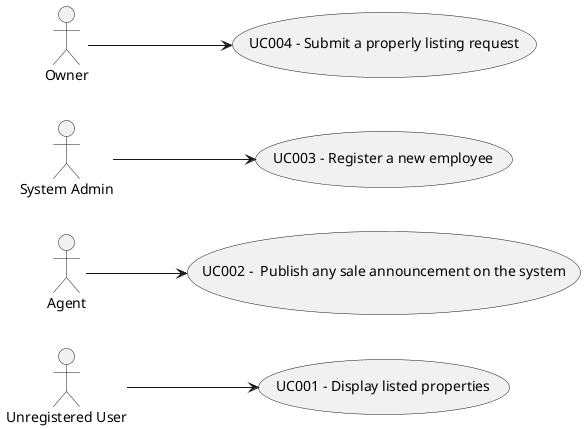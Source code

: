 @startuml
'skinparam monochrome true
skinparam packageStyle rectangle
'skinparam shadowing false


'title Use Case Diagram Example

left to right direction







usecase "UC001 - Display listed properties"
"Unregistered User" --> "UC001 - Display listed properties"

usecase "UC002 -  Publish any sale announcement on the system"
"Agent" --> "UC002 -  Publish any sale announcement on the system"

usecase "UC003 - Register a new employee"
"System Admin" --> "UC003 - Register a new employee"

usecase "UC004 - Submit a properly listing request"
"Owner" --> "UC004 - Submit a properly listing request"


@enduml